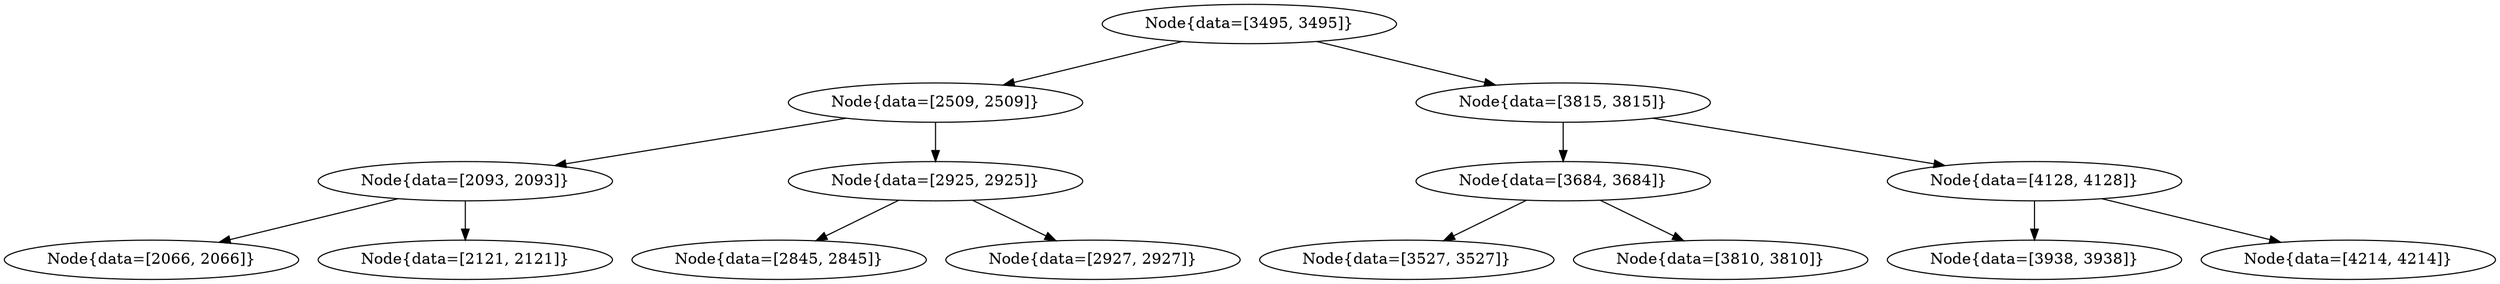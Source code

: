 digraph G{
1567562576 [label="Node{data=[3495, 3495]}"]
1567562576 -> 150098067
150098067 [label="Node{data=[2509, 2509]}"]
150098067 -> 129588726
129588726 [label="Node{data=[2093, 2093]}"]
129588726 -> 95436063
95436063 [label="Node{data=[2066, 2066]}"]
129588726 -> 547361634
547361634 [label="Node{data=[2121, 2121]}"]
150098067 -> 978106669
978106669 [label="Node{data=[2925, 2925]}"]
978106669 -> 2002191743
2002191743 [label="Node{data=[2845, 2845]}"]
978106669 -> 1938527823
1938527823 [label="Node{data=[2927, 2927]}"]
1567562576 -> 1393602655
1393602655 [label="Node{data=[3815, 3815]}"]
1393602655 -> 214625985
214625985 [label="Node{data=[3684, 3684]}"]
214625985 -> 1132031706
1132031706 [label="Node{data=[3527, 3527]}"]
214625985 -> 1827643668
1827643668 [label="Node{data=[3810, 3810]}"]
1393602655 -> 984315550
984315550 [label="Node{data=[4128, 4128]}"]
984315550 -> 1632386028
1632386028 [label="Node{data=[3938, 3938]}"]
984315550 -> 1766561441
1766561441 [label="Node{data=[4214, 4214]}"]
}
